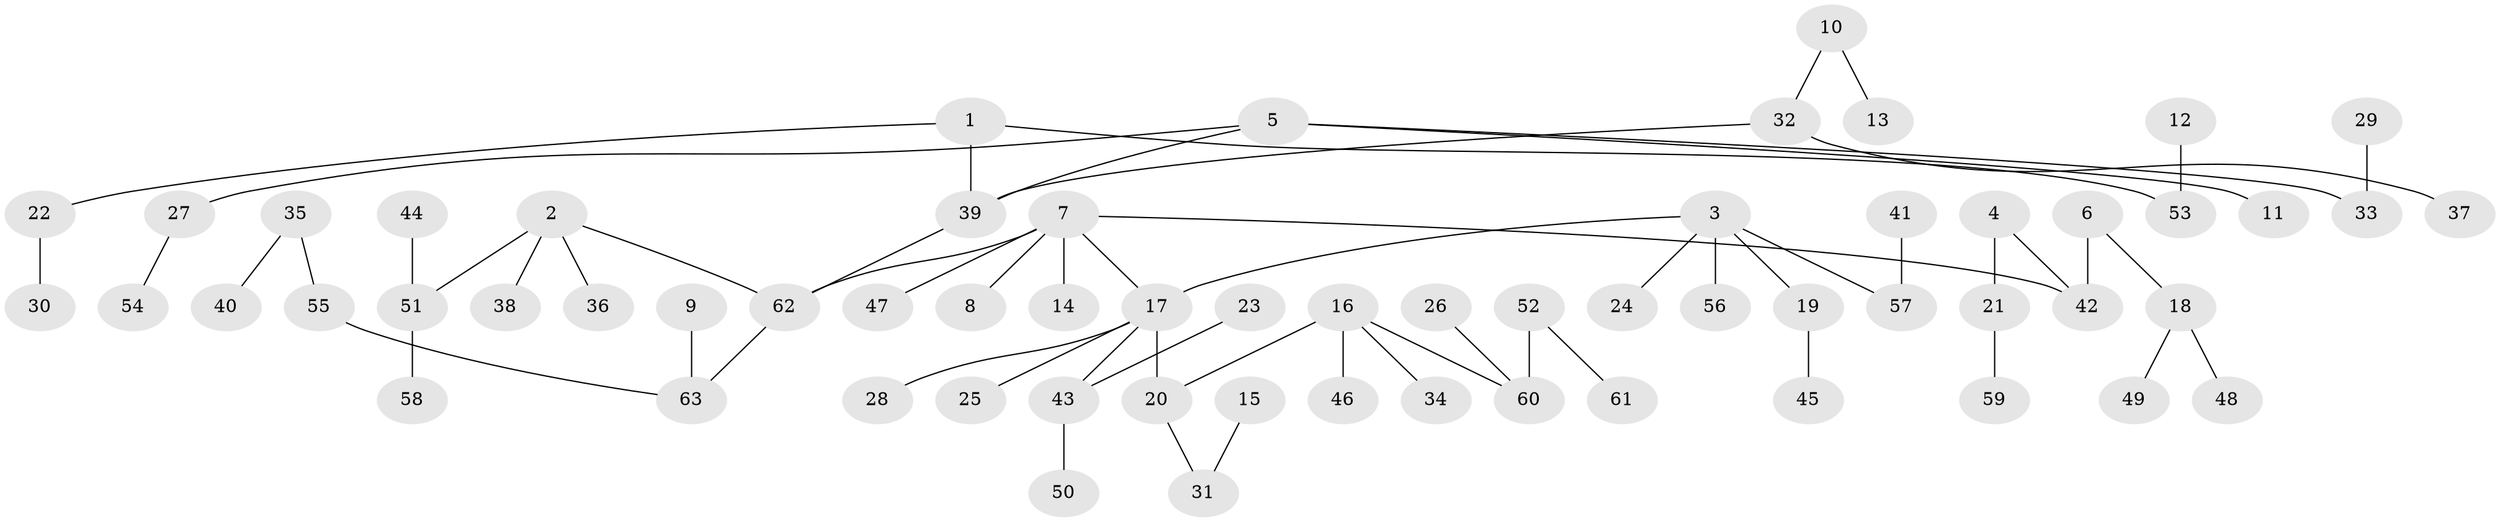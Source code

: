 // original degree distribution, {3: 0.1349206349206349, 6: 0.007936507936507936, 5: 0.031746031746031744, 4: 0.07936507936507936, 7: 0.007936507936507936, 2: 0.2619047619047619, 1: 0.47619047619047616}
// Generated by graph-tools (version 1.1) at 2025/02/03/09/25 03:02:27]
// undirected, 63 vertices, 62 edges
graph export_dot {
graph [start="1"]
  node [color=gray90,style=filled];
  1;
  2;
  3;
  4;
  5;
  6;
  7;
  8;
  9;
  10;
  11;
  12;
  13;
  14;
  15;
  16;
  17;
  18;
  19;
  20;
  21;
  22;
  23;
  24;
  25;
  26;
  27;
  28;
  29;
  30;
  31;
  32;
  33;
  34;
  35;
  36;
  37;
  38;
  39;
  40;
  41;
  42;
  43;
  44;
  45;
  46;
  47;
  48;
  49;
  50;
  51;
  52;
  53;
  54;
  55;
  56;
  57;
  58;
  59;
  60;
  61;
  62;
  63;
  1 -- 22 [weight=1.0];
  1 -- 39 [weight=1.0];
  1 -- 53 [weight=1.0];
  2 -- 36 [weight=1.0];
  2 -- 38 [weight=1.0];
  2 -- 51 [weight=1.0];
  2 -- 62 [weight=1.0];
  3 -- 17 [weight=1.0];
  3 -- 19 [weight=1.0];
  3 -- 24 [weight=1.0];
  3 -- 56 [weight=1.0];
  3 -- 57 [weight=1.0];
  4 -- 21 [weight=1.0];
  4 -- 42 [weight=1.0];
  5 -- 11 [weight=1.0];
  5 -- 27 [weight=1.0];
  5 -- 33 [weight=1.0];
  5 -- 39 [weight=1.0];
  6 -- 18 [weight=1.0];
  6 -- 42 [weight=1.0];
  7 -- 8 [weight=1.0];
  7 -- 14 [weight=1.0];
  7 -- 17 [weight=1.0];
  7 -- 42 [weight=1.0];
  7 -- 47 [weight=1.0];
  7 -- 62 [weight=1.0];
  9 -- 63 [weight=1.0];
  10 -- 13 [weight=1.0];
  10 -- 32 [weight=1.0];
  12 -- 53 [weight=1.0];
  15 -- 31 [weight=1.0];
  16 -- 20 [weight=1.0];
  16 -- 34 [weight=1.0];
  16 -- 46 [weight=1.0];
  16 -- 60 [weight=1.0];
  17 -- 20 [weight=1.0];
  17 -- 25 [weight=1.0];
  17 -- 28 [weight=1.0];
  17 -- 43 [weight=1.0];
  18 -- 48 [weight=1.0];
  18 -- 49 [weight=1.0];
  19 -- 45 [weight=1.0];
  20 -- 31 [weight=1.0];
  21 -- 59 [weight=1.0];
  22 -- 30 [weight=1.0];
  23 -- 43 [weight=1.0];
  26 -- 60 [weight=1.0];
  27 -- 54 [weight=1.0];
  29 -- 33 [weight=1.0];
  32 -- 37 [weight=1.0];
  32 -- 39 [weight=1.0];
  35 -- 40 [weight=1.0];
  35 -- 55 [weight=1.0];
  39 -- 62 [weight=1.0];
  41 -- 57 [weight=1.0];
  43 -- 50 [weight=1.0];
  44 -- 51 [weight=1.0];
  51 -- 58 [weight=1.0];
  52 -- 60 [weight=1.0];
  52 -- 61 [weight=1.0];
  55 -- 63 [weight=1.0];
  62 -- 63 [weight=1.0];
}
